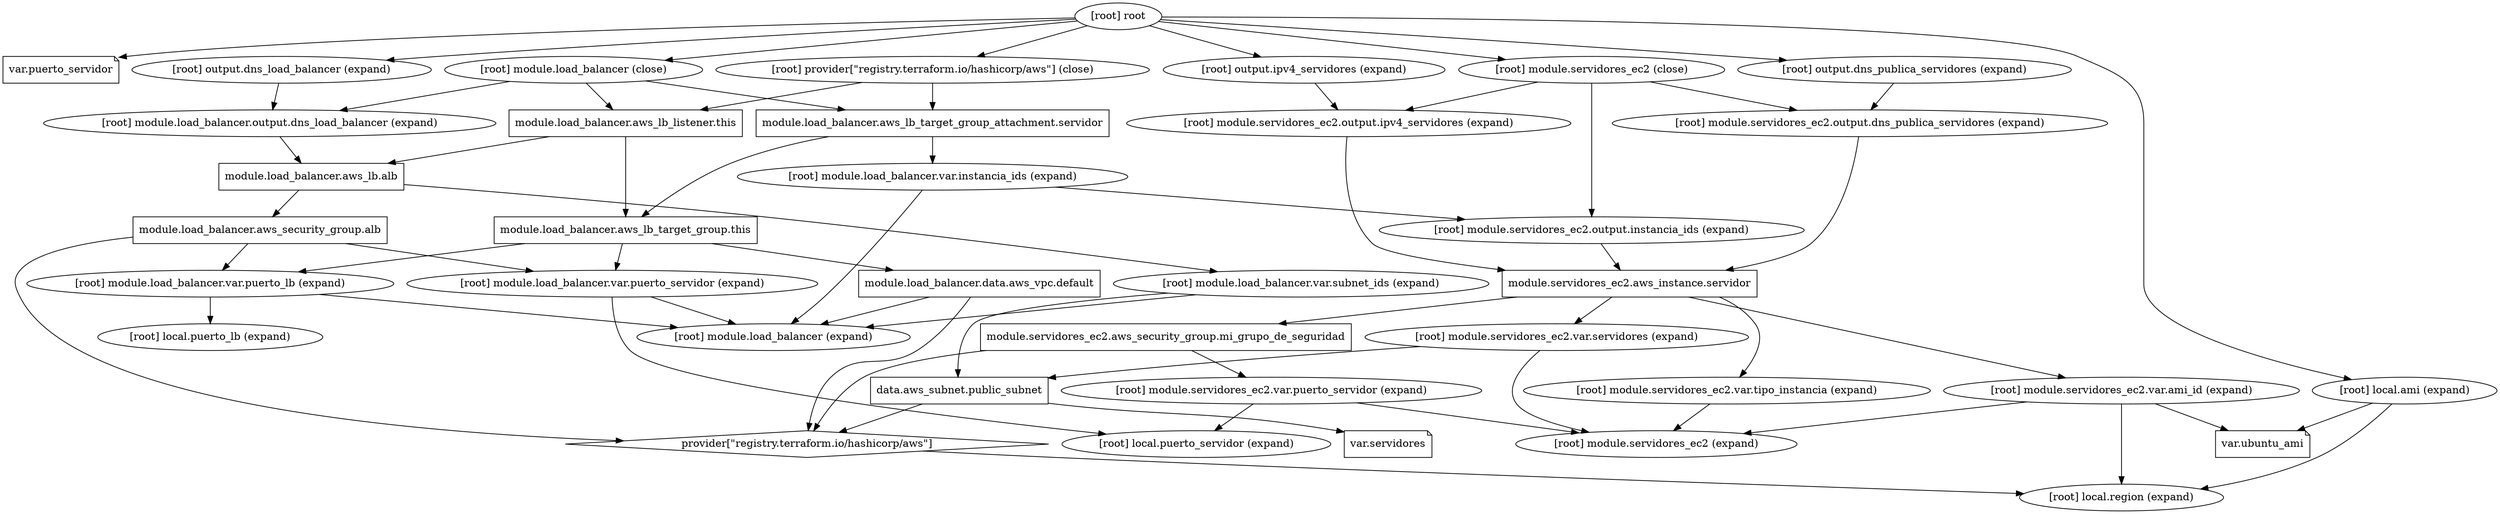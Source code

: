 digraph {
	compound = "true"
	newrank = "true"
	subgraph "root" {
		"[root] data.aws_subnet.public_subnet (expand)" [label = "data.aws_subnet.public_subnet", shape = "box"]
		"[root] module.load_balancer.aws_lb.alb (expand)" [label = "module.load_balancer.aws_lb.alb", shape = "box"]
		"[root] module.load_balancer.aws_lb_listener.this (expand)" [label = "module.load_balancer.aws_lb_listener.this", shape = "box"]
		"[root] module.load_balancer.aws_lb_target_group.this (expand)" [label = "module.load_balancer.aws_lb_target_group.this", shape = "box"]
		"[root] module.load_balancer.aws_lb_target_group_attachment.servidor (expand)" [label = "module.load_balancer.aws_lb_target_group_attachment.servidor", shape = "box"]
		"[root] module.load_balancer.aws_security_group.alb (expand)" [label = "module.load_balancer.aws_security_group.alb", shape = "box"]
		"[root] module.load_balancer.data.aws_vpc.default (expand)" [label = "module.load_balancer.data.aws_vpc.default", shape = "box"]
		"[root] module.servidores_ec2.aws_instance.servidor (expand)" [label = "module.servidores_ec2.aws_instance.servidor", shape = "box"]
		"[root] module.servidores_ec2.aws_security_group.mi_grupo_de_seguridad (expand)" [label = "module.servidores_ec2.aws_security_group.mi_grupo_de_seguridad", shape = "box"]
		"[root] provider[\"registry.terraform.io/hashicorp/aws\"]" [label = "provider[\"registry.terraform.io/hashicorp/aws\"]", shape = "diamond"]
		"[root] var.puerto_servidor" [label = "var.puerto_servidor", shape = "note"]
		"[root] var.servidores" [label = "var.servidores", shape = "note"]
		"[root] var.ubuntu_ami" [label = "var.ubuntu_ami", shape = "note"]
		"[root] data.aws_subnet.public_subnet (expand)" -> "[root] provider[\"registry.terraform.io/hashicorp/aws\"]"
		"[root] data.aws_subnet.public_subnet (expand)" -> "[root] var.servidores"
		"[root] local.ami (expand)" -> "[root] local.region (expand)"
		"[root] local.ami (expand)" -> "[root] var.ubuntu_ami"
		"[root] module.load_balancer (close)" -> "[root] module.load_balancer.aws_lb_listener.this (expand)"
		"[root] module.load_balancer (close)" -> "[root] module.load_balancer.aws_lb_target_group_attachment.servidor (expand)"
		"[root] module.load_balancer (close)" -> "[root] module.load_balancer.output.dns_load_balancer (expand)"
		"[root] module.load_balancer.aws_lb.alb (expand)" -> "[root] module.load_balancer.aws_security_group.alb (expand)"
		"[root] module.load_balancer.aws_lb.alb (expand)" -> "[root] module.load_balancer.var.subnet_ids (expand)"
		"[root] module.load_balancer.aws_lb_listener.this (expand)" -> "[root] module.load_balancer.aws_lb.alb (expand)"
		"[root] module.load_balancer.aws_lb_listener.this (expand)" -> "[root] module.load_balancer.aws_lb_target_group.this (expand)"
		"[root] module.load_balancer.aws_lb_target_group.this (expand)" -> "[root] module.load_balancer.data.aws_vpc.default (expand)"
		"[root] module.load_balancer.aws_lb_target_group.this (expand)" -> "[root] module.load_balancer.var.puerto_lb (expand)"
		"[root] module.load_balancer.aws_lb_target_group.this (expand)" -> "[root] module.load_balancer.var.puerto_servidor (expand)"
		"[root] module.load_balancer.aws_lb_target_group_attachment.servidor (expand)" -> "[root] module.load_balancer.aws_lb_target_group.this (expand)"
		"[root] module.load_balancer.aws_lb_target_group_attachment.servidor (expand)" -> "[root] module.load_balancer.var.instancia_ids (expand)"
		"[root] module.load_balancer.aws_security_group.alb (expand)" -> "[root] module.load_balancer.var.puerto_lb (expand)"
		"[root] module.load_balancer.aws_security_group.alb (expand)" -> "[root] module.load_balancer.var.puerto_servidor (expand)"
		"[root] module.load_balancer.aws_security_group.alb (expand)" -> "[root] provider[\"registry.terraform.io/hashicorp/aws\"]"
		"[root] module.load_balancer.data.aws_vpc.default (expand)" -> "[root] module.load_balancer (expand)"
		"[root] module.load_balancer.data.aws_vpc.default (expand)" -> "[root] provider[\"registry.terraform.io/hashicorp/aws\"]"
		"[root] module.load_balancer.output.dns_load_balancer (expand)" -> "[root] module.load_balancer.aws_lb.alb (expand)"
		"[root] module.load_balancer.var.instancia_ids (expand)" -> "[root] module.load_balancer (expand)"
		"[root] module.load_balancer.var.instancia_ids (expand)" -> "[root] module.servidores_ec2.output.instancia_ids (expand)"
		"[root] module.load_balancer.var.puerto_lb (expand)" -> "[root] local.puerto_lb (expand)"
		"[root] module.load_balancer.var.puerto_lb (expand)" -> "[root] module.load_balancer (expand)"
		"[root] module.load_balancer.var.puerto_servidor (expand)" -> "[root] local.puerto_servidor (expand)"
		"[root] module.load_balancer.var.puerto_servidor (expand)" -> "[root] module.load_balancer (expand)"
		"[root] module.load_balancer.var.subnet_ids (expand)" -> "[root] data.aws_subnet.public_subnet (expand)"
		"[root] module.load_balancer.var.subnet_ids (expand)" -> "[root] module.load_balancer (expand)"
		"[root] module.servidores_ec2 (close)" -> "[root] module.servidores_ec2.output.dns_publica_servidores (expand)"
		"[root] module.servidores_ec2 (close)" -> "[root] module.servidores_ec2.output.instancia_ids (expand)"
		"[root] module.servidores_ec2 (close)" -> "[root] module.servidores_ec2.output.ipv4_servidores (expand)"
		"[root] module.servidores_ec2.aws_instance.servidor (expand)" -> "[root] module.servidores_ec2.aws_security_group.mi_grupo_de_seguridad (expand)"
		"[root] module.servidores_ec2.aws_instance.servidor (expand)" -> "[root] module.servidores_ec2.var.ami_id (expand)"
		"[root] module.servidores_ec2.aws_instance.servidor (expand)" -> "[root] module.servidores_ec2.var.servidores (expand)"
		"[root] module.servidores_ec2.aws_instance.servidor (expand)" -> "[root] module.servidores_ec2.var.tipo_instancia (expand)"
		"[root] module.servidores_ec2.aws_security_group.mi_grupo_de_seguridad (expand)" -> "[root] module.servidores_ec2.var.puerto_servidor (expand)"
		"[root] module.servidores_ec2.aws_security_group.mi_grupo_de_seguridad (expand)" -> "[root] provider[\"registry.terraform.io/hashicorp/aws\"]"
		"[root] module.servidores_ec2.output.dns_publica_servidores (expand)" -> "[root] module.servidores_ec2.aws_instance.servidor (expand)"
		"[root] module.servidores_ec2.output.instancia_ids (expand)" -> "[root] module.servidores_ec2.aws_instance.servidor (expand)"
		"[root] module.servidores_ec2.output.ipv4_servidores (expand)" -> "[root] module.servidores_ec2.aws_instance.servidor (expand)"
		"[root] module.servidores_ec2.var.ami_id (expand)" -> "[root] local.region (expand)"
		"[root] module.servidores_ec2.var.ami_id (expand)" -> "[root] module.servidores_ec2 (expand)"
		"[root] module.servidores_ec2.var.ami_id (expand)" -> "[root] var.ubuntu_ami"
		"[root] module.servidores_ec2.var.puerto_servidor (expand)" -> "[root] local.puerto_servidor (expand)"
		"[root] module.servidores_ec2.var.puerto_servidor (expand)" -> "[root] module.servidores_ec2 (expand)"
		"[root] module.servidores_ec2.var.servidores (expand)" -> "[root] data.aws_subnet.public_subnet (expand)"
		"[root] module.servidores_ec2.var.servidores (expand)" -> "[root] module.servidores_ec2 (expand)"
		"[root] module.servidores_ec2.var.tipo_instancia (expand)" -> "[root] module.servidores_ec2 (expand)"
		"[root] output.dns_load_balancer (expand)" -> "[root] module.load_balancer.output.dns_load_balancer (expand)"
		"[root] output.dns_publica_servidores (expand)" -> "[root] module.servidores_ec2.output.dns_publica_servidores (expand)"
		"[root] output.ipv4_servidores (expand)" -> "[root] module.servidores_ec2.output.ipv4_servidores (expand)"
		"[root] provider[\"registry.terraform.io/hashicorp/aws\"] (close)" -> "[root] module.load_balancer.aws_lb_listener.this (expand)"
		"[root] provider[\"registry.terraform.io/hashicorp/aws\"] (close)" -> "[root] module.load_balancer.aws_lb_target_group_attachment.servidor (expand)"
		"[root] provider[\"registry.terraform.io/hashicorp/aws\"]" -> "[root] local.region (expand)"
		"[root] root" -> "[root] local.ami (expand)"
		"[root] root" -> "[root] module.load_balancer (close)"
		"[root] root" -> "[root] module.servidores_ec2 (close)"
		"[root] root" -> "[root] output.dns_load_balancer (expand)"
		"[root] root" -> "[root] output.dns_publica_servidores (expand)"
		"[root] root" -> "[root] output.ipv4_servidores (expand)"
		"[root] root" -> "[root] provider[\"registry.terraform.io/hashicorp/aws\"] (close)"
		"[root] root" -> "[root] var.puerto_servidor"
	}
}

